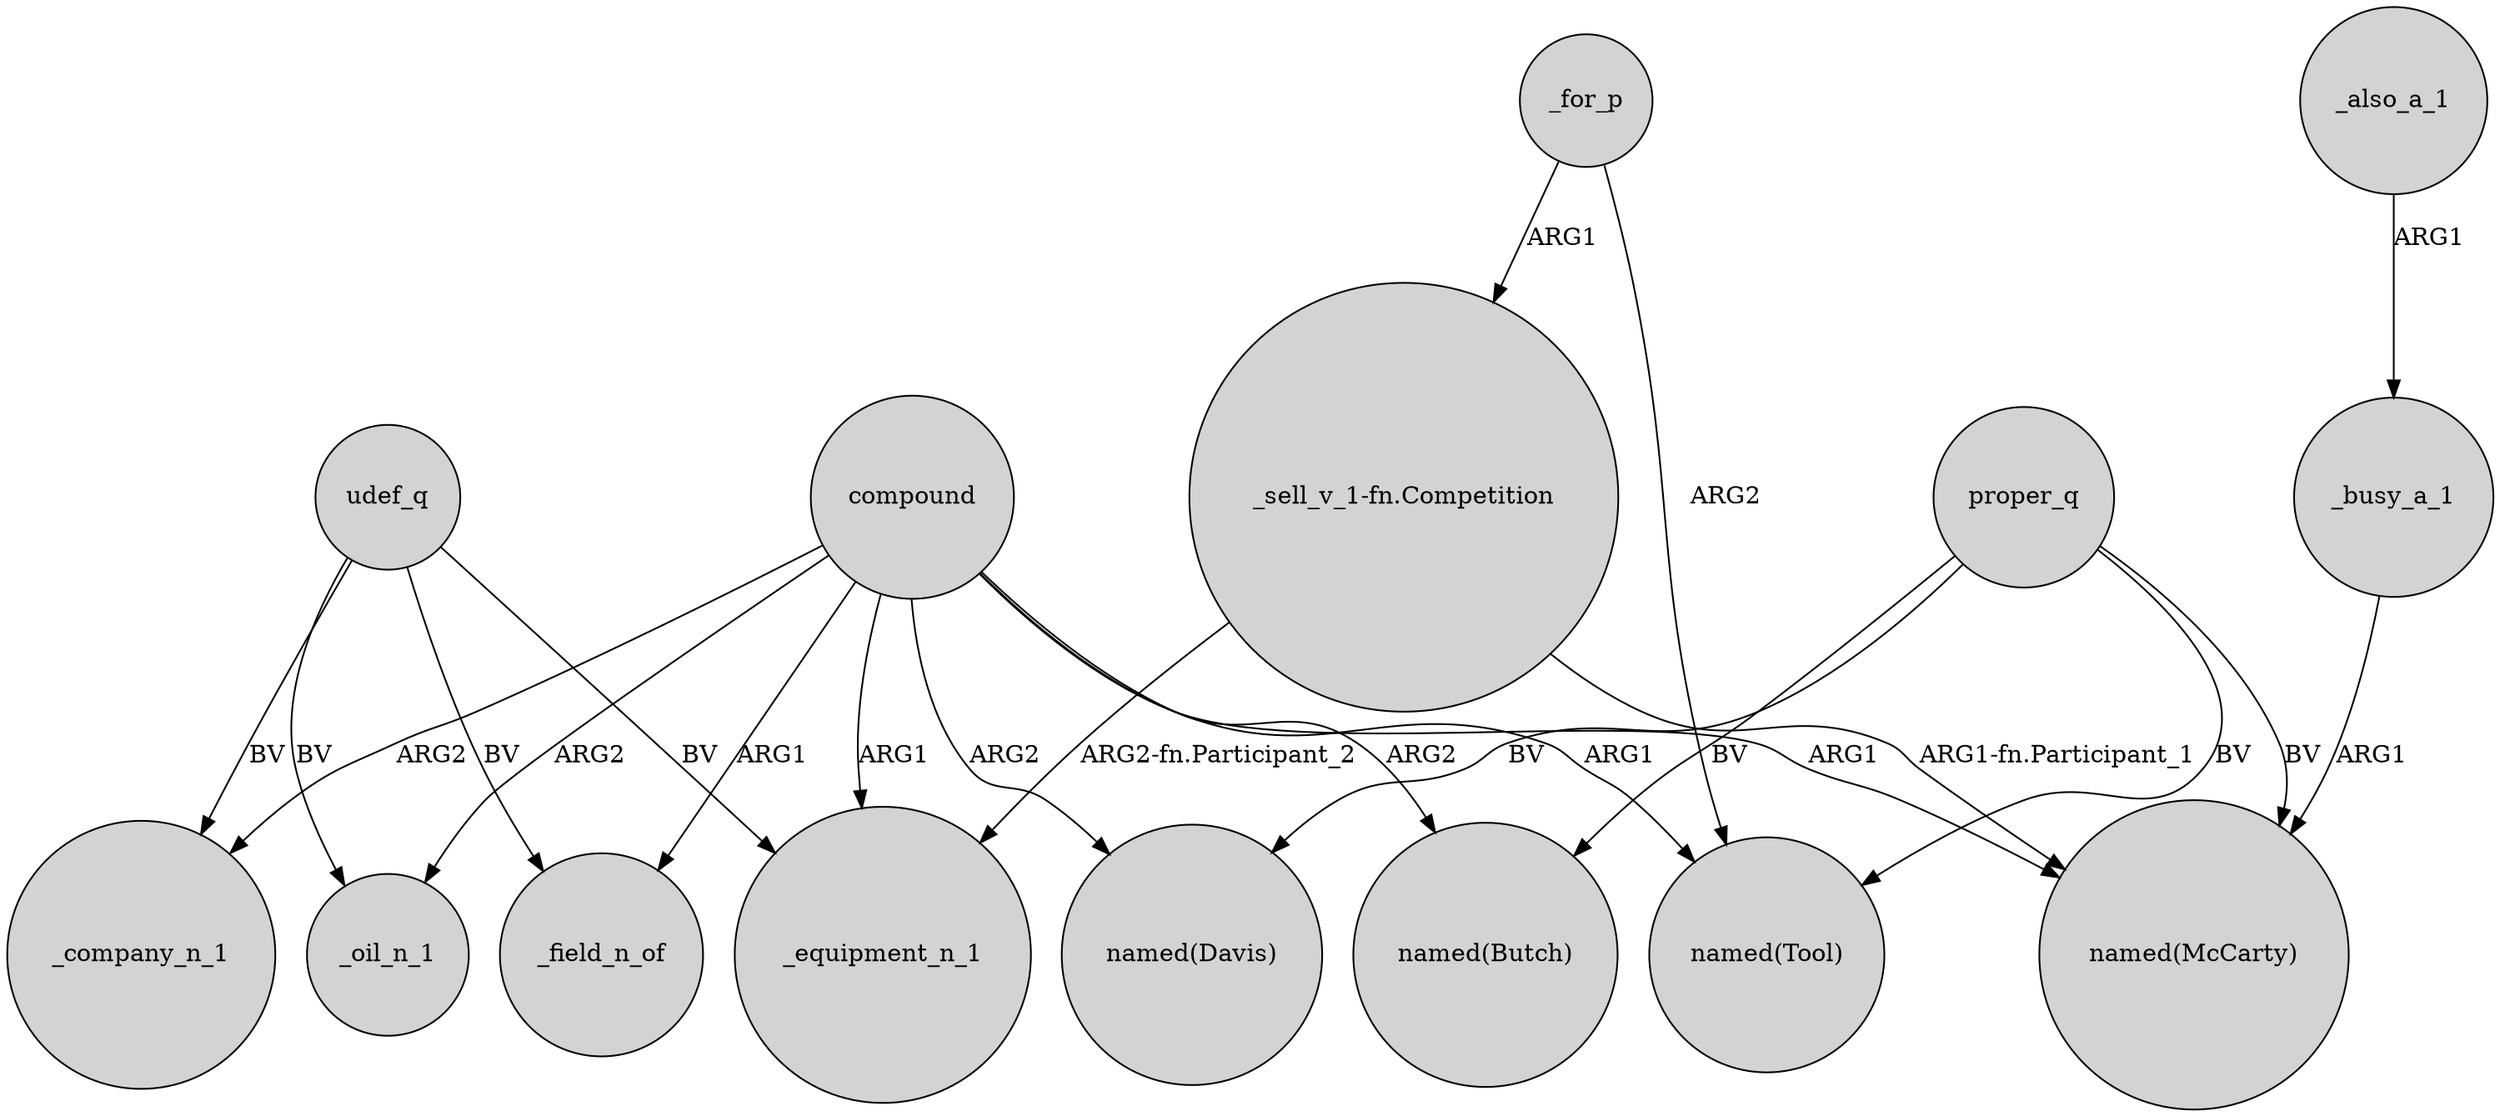digraph {
	node [shape=circle style=filled]
	udef_q -> _equipment_n_1 [label=BV]
	compound -> _equipment_n_1 [label=ARG1]
	_also_a_1 -> _busy_a_1 [label=ARG1]
	compound -> _company_n_1 [label=ARG2]
	udef_q -> _company_n_1 [label=BV]
	udef_q -> _oil_n_1 [label=BV]
	proper_q -> "named(Davis)" [label=BV]
	compound -> _field_n_of [label=ARG1]
	proper_q -> "named(McCarty)" [label=BV]
	"_sell_v_1-fn.Competition" -> "named(McCarty)" [label="ARG1-fn.Participant_1"]
	compound -> "named(Butch)" [label=ARG2]
	compound -> "named(Davis)" [label=ARG2]
	compound -> "named(McCarty)" [label=ARG1]
	proper_q -> "named(Tool)" [label=BV]
	compound -> _oil_n_1 [label=ARG2]
	_for_p -> "_sell_v_1-fn.Competition" [label=ARG1]
	compound -> "named(Tool)" [label=ARG1]
	proper_q -> "named(Butch)" [label=BV]
	_busy_a_1 -> "named(McCarty)" [label=ARG1]
	"_sell_v_1-fn.Competition" -> _equipment_n_1 [label="ARG2-fn.Participant_2"]
	_for_p -> "named(Tool)" [label=ARG2]
	udef_q -> _field_n_of [label=BV]
}
